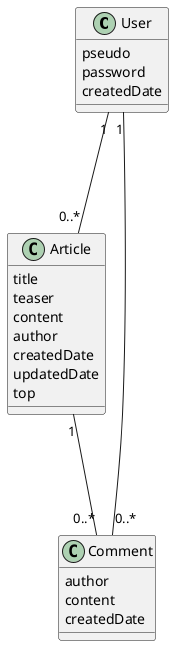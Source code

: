 @startuml
class User {
  pseudo
  password
  createdDate
}

class Article {
    title 
    teaser 
    content 
    author 
    createdDate 
    updatedDate 
    top
}

class Comment {
    author
    content
    createdDate
}

User "1" --- "0..*" Article
User "1" --- "0..*" Comment
Article "1" --- "0..*" Comment

@enduml